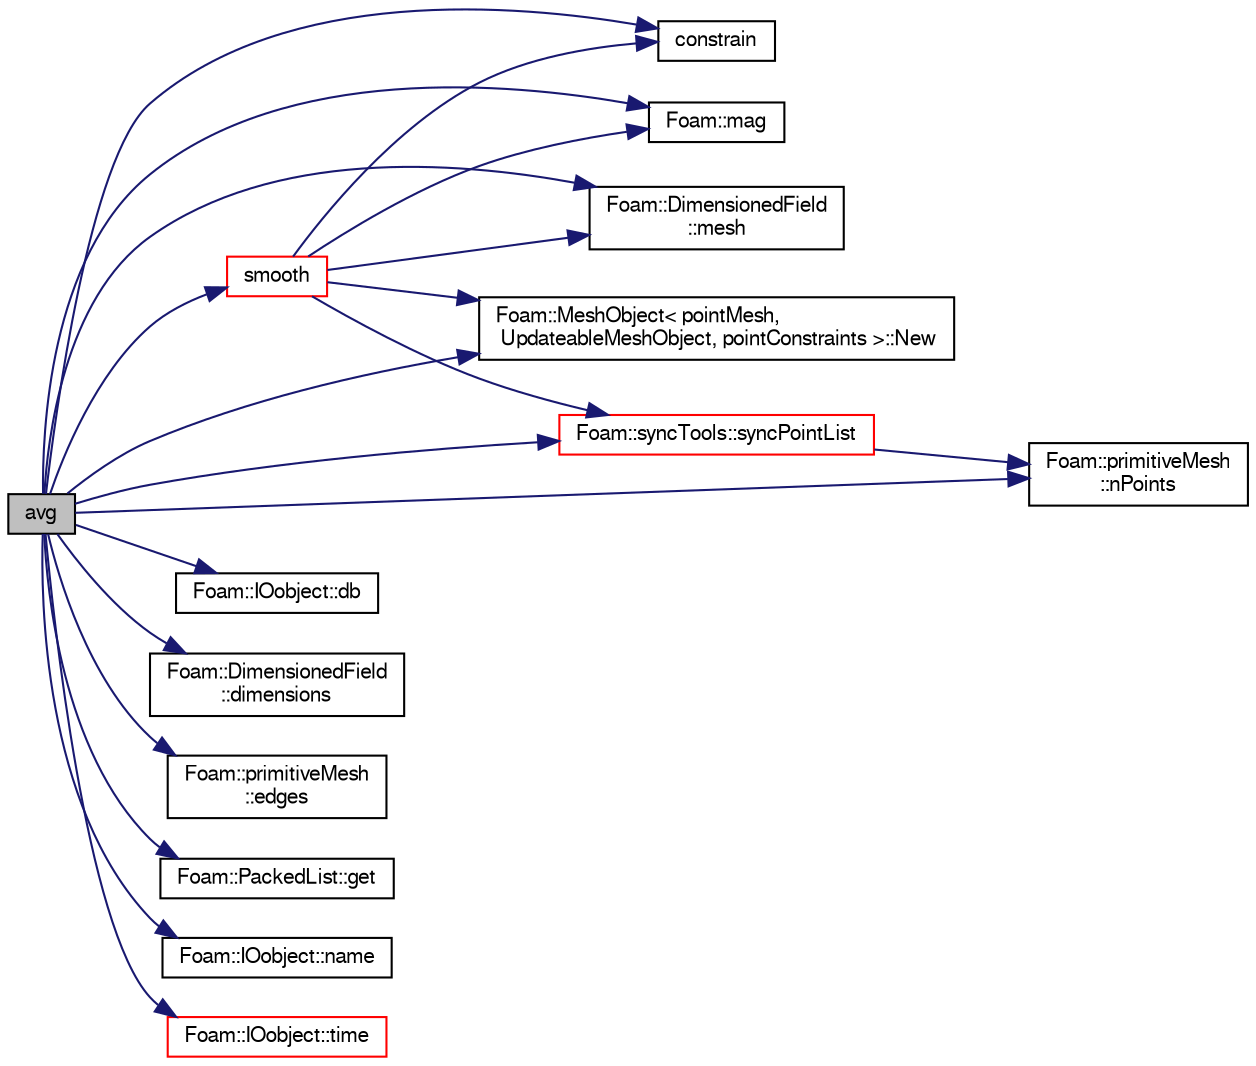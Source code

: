 digraph "avg"
{
  bgcolor="transparent";
  edge [fontname="FreeSans",fontsize="10",labelfontname="FreeSans",labelfontsize="10"];
  node [fontname="FreeSans",fontsize="10",shape=record];
  rankdir="LR";
  Node2142 [label="avg",height=0.2,width=0.4,color="black", fillcolor="grey75", style="filled", fontcolor="black"];
  Node2142 -> Node2143 [color="midnightblue",fontsize="10",style="solid",fontname="FreeSans"];
  Node2143 [label="constrain",height=0.2,width=0.4,color="black",URL="$a39260.html#a9263038144c7b2294bd42e0afce04e8e"];
  Node2142 -> Node2144 [color="midnightblue",fontsize="10",style="solid",fontname="FreeSans"];
  Node2144 [label="Foam::IOobject::db",height=0.2,width=0.4,color="black",URL="$a26142.html#a65cc75d9f80b1df5c3184fb2274a97f1",tooltip="Return the local objectRegistry. "];
  Node2142 -> Node2145 [color="midnightblue",fontsize="10",style="solid",fontname="FreeSans"];
  Node2145 [label="Foam::DimensionedField\l::dimensions",height=0.2,width=0.4,color="black",URL="$a26390.html#a66989c1e0666e0d0c93a2056ce75599e",tooltip="Return dimensions. "];
  Node2142 -> Node2146 [color="midnightblue",fontsize="10",style="solid",fontname="FreeSans"];
  Node2146 [label="Foam::primitiveMesh\l::edges",height=0.2,width=0.4,color="black",URL="$a27530.html#a21d764179912ddda5c6f95193c289846",tooltip="Return mesh edges. Uses calcEdges. "];
  Node2142 -> Node2147 [color="midnightblue",fontsize="10",style="solid",fontname="FreeSans"];
  Node2147 [label="Foam::PackedList::get",height=0.2,width=0.4,color="black",URL="$a25938.html#a7765dcc7956af47317165c107001b59c",tooltip="Get value at index I. "];
  Node2142 -> Node2148 [color="midnightblue",fontsize="10",style="solid",fontname="FreeSans"];
  Node2148 [label="Foam::mag",height=0.2,width=0.4,color="black",URL="$a21124.html#a929da2a3fdcf3dacbbe0487d3a330dae"];
  Node2142 -> Node2149 [color="midnightblue",fontsize="10",style="solid",fontname="FreeSans"];
  Node2149 [label="Foam::DimensionedField\l::mesh",height=0.2,width=0.4,color="black",URL="$a26390.html#a8f1110830348a1448a14ab5e3cf47e3b",tooltip="Return mesh. "];
  Node2142 -> Node2150 [color="midnightblue",fontsize="10",style="solid",fontname="FreeSans"];
  Node2150 [label="Foam::IOobject::name",height=0.2,width=0.4,color="black",URL="$a26142.html#acc80e00a8ac919288fb55bd14cc88bf6",tooltip="Return name. "];
  Node2142 -> Node2151 [color="midnightblue",fontsize="10",style="solid",fontname="FreeSans"];
  Node2151 [label="Foam::MeshObject\< pointMesh,\l UpdateableMeshObject, pointConstraints \>::New",height=0.2,width=0.4,color="black",URL="$a27138.html#ab61cc2091ec1fd7e08e8948e84235a05"];
  Node2142 -> Node2152 [color="midnightblue",fontsize="10",style="solid",fontname="FreeSans"];
  Node2152 [label="Foam::primitiveMesh\l::nPoints",height=0.2,width=0.4,color="black",URL="$a27530.html#a1c886a784a597459dbf2d9470798e9dd"];
  Node2142 -> Node2153 [color="midnightblue",fontsize="10",style="solid",fontname="FreeSans"];
  Node2153 [label="smooth",height=0.2,width=0.4,color="red",URL="$a21550.html#a9573d3e007b37387f7624f7b6a8ceefd",tooltip="Fully explicit smoothing of fields (not positions) "];
  Node2153 -> Node2143 [color="midnightblue",fontsize="10",style="solid",fontname="FreeSans"];
  Node2153 -> Node2148 [color="midnightblue",fontsize="10",style="solid",fontname="FreeSans"];
  Node2153 -> Node2149 [color="midnightblue",fontsize="10",style="solid",fontname="FreeSans"];
  Node2153 -> Node2151 [color="midnightblue",fontsize="10",style="solid",fontname="FreeSans"];
  Node2153 -> Node2197 [color="midnightblue",fontsize="10",style="solid",fontname="FreeSans"];
  Node2197 [label="Foam::syncTools::syncPointList",height=0.2,width=0.4,color="red",URL="$a27502.html#a197ed77a9101bdfb37253bd3f507c017",tooltip="Synchronize values on all mesh points. "];
  Node2197 -> Node2152 [color="midnightblue",fontsize="10",style="solid",fontname="FreeSans"];
  Node2142 -> Node2197 [color="midnightblue",fontsize="10",style="solid",fontname="FreeSans"];
  Node2142 -> Node2202 [color="midnightblue",fontsize="10",style="solid",fontname="FreeSans"];
  Node2202 [label="Foam::IOobject::time",height=0.2,width=0.4,color="red",URL="$a26142.html#a1ed86245b170b9f651f62650b1827500",tooltip="Return time. "];
}
